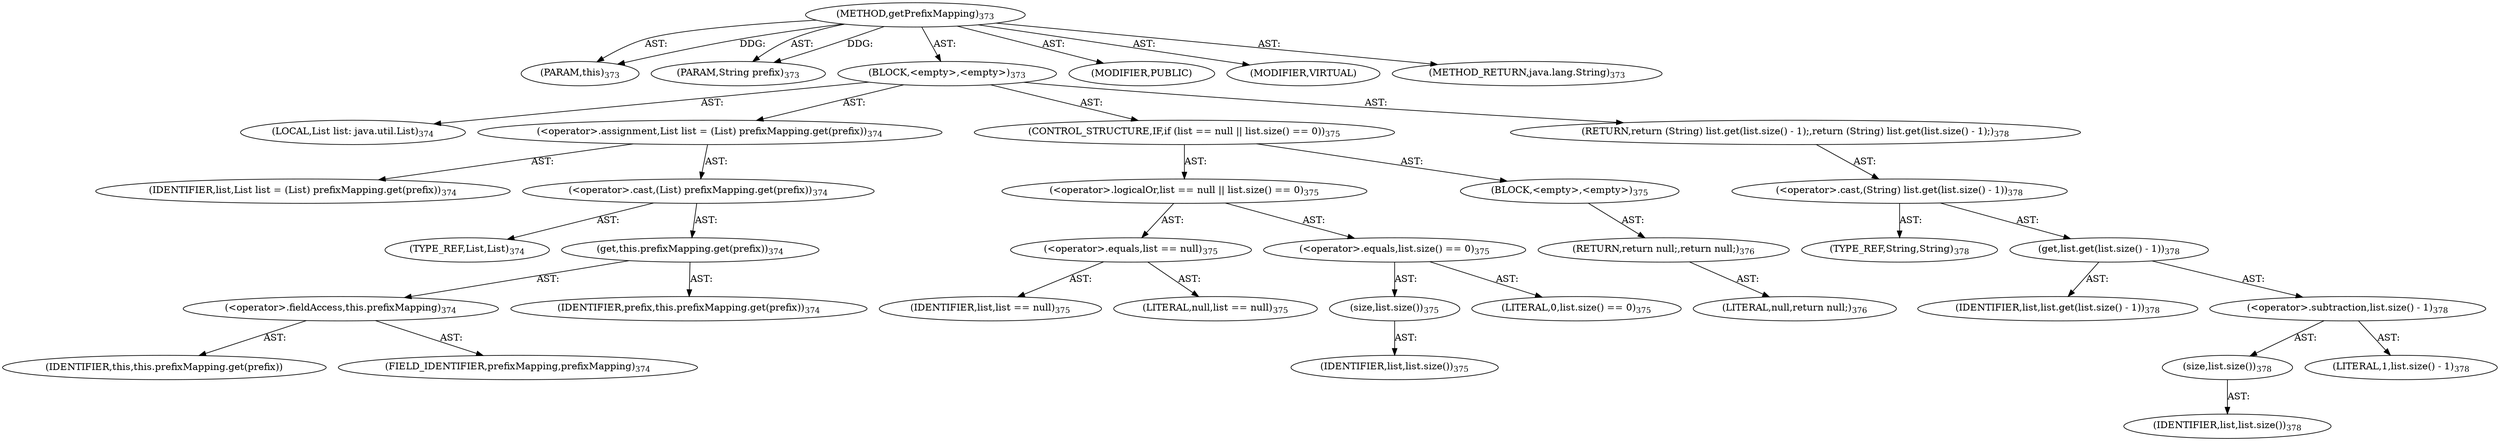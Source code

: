 digraph "getPrefixMapping" {  
"111669149721" [label = <(METHOD,getPrefixMapping)<SUB>373</SUB>> ]
"115964117031" [label = <(PARAM,this)<SUB>373</SUB>> ]
"115964117032" [label = <(PARAM,String prefix)<SUB>373</SUB>> ]
"25769803807" [label = <(BLOCK,&lt;empty&gt;,&lt;empty&gt;)<SUB>373</SUB>> ]
"94489280515" [label = <(LOCAL,List list: java.util.List)<SUB>374</SUB>> ]
"30064771192" [label = <(&lt;operator&gt;.assignment,List list = (List) prefixMapping.get(prefix))<SUB>374</SUB>> ]
"68719476817" [label = <(IDENTIFIER,list,List list = (List) prefixMapping.get(prefix))<SUB>374</SUB>> ]
"30064771193" [label = <(&lt;operator&gt;.cast,(List) prefixMapping.get(prefix))<SUB>374</SUB>> ]
"180388626436" [label = <(TYPE_REF,List,List)<SUB>374</SUB>> ]
"30064771194" [label = <(get,this.prefixMapping.get(prefix))<SUB>374</SUB>> ]
"30064771195" [label = <(&lt;operator&gt;.fieldAccess,this.prefixMapping)<SUB>374</SUB>> ]
"68719476818" [label = <(IDENTIFIER,this,this.prefixMapping.get(prefix))> ]
"55834574897" [label = <(FIELD_IDENTIFIER,prefixMapping,prefixMapping)<SUB>374</SUB>> ]
"68719476819" [label = <(IDENTIFIER,prefix,this.prefixMapping.get(prefix))<SUB>374</SUB>> ]
"47244640262" [label = <(CONTROL_STRUCTURE,IF,if (list == null || list.size() == 0))<SUB>375</SUB>> ]
"30064771196" [label = <(&lt;operator&gt;.logicalOr,list == null || list.size() == 0)<SUB>375</SUB>> ]
"30064771197" [label = <(&lt;operator&gt;.equals,list == null)<SUB>375</SUB>> ]
"68719476820" [label = <(IDENTIFIER,list,list == null)<SUB>375</SUB>> ]
"90194313233" [label = <(LITERAL,null,list == null)<SUB>375</SUB>> ]
"30064771198" [label = <(&lt;operator&gt;.equals,list.size() == 0)<SUB>375</SUB>> ]
"30064771199" [label = <(size,list.size())<SUB>375</SUB>> ]
"68719476821" [label = <(IDENTIFIER,list,list.size())<SUB>375</SUB>> ]
"90194313234" [label = <(LITERAL,0,list.size() == 0)<SUB>375</SUB>> ]
"25769803808" [label = <(BLOCK,&lt;empty&gt;,&lt;empty&gt;)<SUB>375</SUB>> ]
"146028888079" [label = <(RETURN,return null;,return null;)<SUB>376</SUB>> ]
"90194313235" [label = <(LITERAL,null,return null;)<SUB>376</SUB>> ]
"146028888080" [label = <(RETURN,return (String) list.get(list.size() - 1);,return (String) list.get(list.size() - 1);)<SUB>378</SUB>> ]
"30064771200" [label = <(&lt;operator&gt;.cast,(String) list.get(list.size() - 1))<SUB>378</SUB>> ]
"180388626437" [label = <(TYPE_REF,String,String)<SUB>378</SUB>> ]
"30064771201" [label = <(get,list.get(list.size() - 1))<SUB>378</SUB>> ]
"68719476822" [label = <(IDENTIFIER,list,list.get(list.size() - 1))<SUB>378</SUB>> ]
"30064771202" [label = <(&lt;operator&gt;.subtraction,list.size() - 1)<SUB>378</SUB>> ]
"30064771203" [label = <(size,list.size())<SUB>378</SUB>> ]
"68719476823" [label = <(IDENTIFIER,list,list.size())<SUB>378</SUB>> ]
"90194313236" [label = <(LITERAL,1,list.size() - 1)<SUB>378</SUB>> ]
"133143986237" [label = <(MODIFIER,PUBLIC)> ]
"133143986238" [label = <(MODIFIER,VIRTUAL)> ]
"128849018905" [label = <(METHOD_RETURN,java.lang.String)<SUB>373</SUB>> ]
  "111669149721" -> "115964117031"  [ label = "AST: "] 
  "111669149721" -> "115964117032"  [ label = "AST: "] 
  "111669149721" -> "25769803807"  [ label = "AST: "] 
  "111669149721" -> "133143986237"  [ label = "AST: "] 
  "111669149721" -> "133143986238"  [ label = "AST: "] 
  "111669149721" -> "128849018905"  [ label = "AST: "] 
  "25769803807" -> "94489280515"  [ label = "AST: "] 
  "25769803807" -> "30064771192"  [ label = "AST: "] 
  "25769803807" -> "47244640262"  [ label = "AST: "] 
  "25769803807" -> "146028888080"  [ label = "AST: "] 
  "30064771192" -> "68719476817"  [ label = "AST: "] 
  "30064771192" -> "30064771193"  [ label = "AST: "] 
  "30064771193" -> "180388626436"  [ label = "AST: "] 
  "30064771193" -> "30064771194"  [ label = "AST: "] 
  "30064771194" -> "30064771195"  [ label = "AST: "] 
  "30064771194" -> "68719476819"  [ label = "AST: "] 
  "30064771195" -> "68719476818"  [ label = "AST: "] 
  "30064771195" -> "55834574897"  [ label = "AST: "] 
  "47244640262" -> "30064771196"  [ label = "AST: "] 
  "47244640262" -> "25769803808"  [ label = "AST: "] 
  "30064771196" -> "30064771197"  [ label = "AST: "] 
  "30064771196" -> "30064771198"  [ label = "AST: "] 
  "30064771197" -> "68719476820"  [ label = "AST: "] 
  "30064771197" -> "90194313233"  [ label = "AST: "] 
  "30064771198" -> "30064771199"  [ label = "AST: "] 
  "30064771198" -> "90194313234"  [ label = "AST: "] 
  "30064771199" -> "68719476821"  [ label = "AST: "] 
  "25769803808" -> "146028888079"  [ label = "AST: "] 
  "146028888079" -> "90194313235"  [ label = "AST: "] 
  "146028888080" -> "30064771200"  [ label = "AST: "] 
  "30064771200" -> "180388626437"  [ label = "AST: "] 
  "30064771200" -> "30064771201"  [ label = "AST: "] 
  "30064771201" -> "68719476822"  [ label = "AST: "] 
  "30064771201" -> "30064771202"  [ label = "AST: "] 
  "30064771202" -> "30064771203"  [ label = "AST: "] 
  "30064771202" -> "90194313236"  [ label = "AST: "] 
  "30064771203" -> "68719476823"  [ label = "AST: "] 
  "111669149721" -> "115964117031"  [ label = "DDG: "] 
  "111669149721" -> "115964117032"  [ label = "DDG: "] 
}
